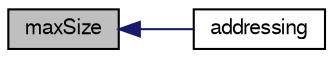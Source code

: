 digraph "maxSize"
{
  bgcolor="transparent";
  edge [fontname="FreeSans",fontsize="10",labelfontname="FreeSans",labelfontsize="10"];
  node [fontname="FreeSans",fontsize="10",shape=record];
  rankdir="LR";
  Node3462 [label="maxSize",height=0.2,width=0.4,color="black", fillcolor="grey75", style="filled", fontcolor="black"];
  Node3462 -> Node3463 [dir="back",color="midnightblue",fontsize="10",style="solid",fontname="FreeSans"];
  Node3463 [label="addressing",height=0.2,width=0.4,color="black",URL="$a25442.html#a0bf8bcecc8279e0a63064911f18a6103"];
}

